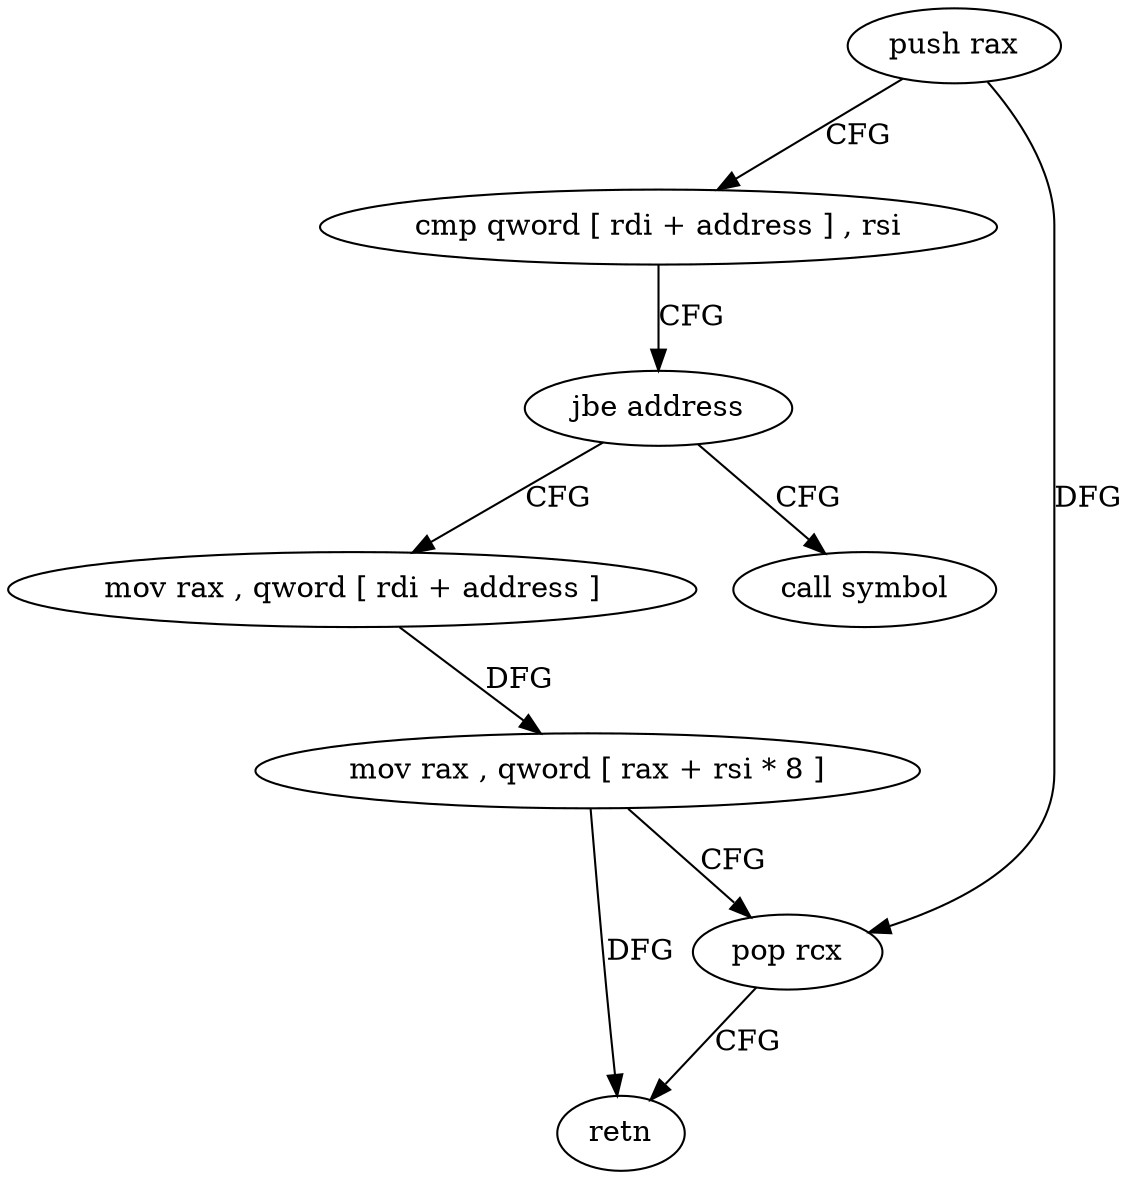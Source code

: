digraph "func" {
"148832" [label = "push rax" ]
"148833" [label = "cmp qword [ rdi + address ] , rsi" ]
"148837" [label = "jbe address" ]
"148849" [label = "call symbol" ]
"148839" [label = "mov rax , qword [ rdi + address ]" ]
"148843" [label = "mov rax , qword [ rax + rsi * 8 ]" ]
"148847" [label = "pop rcx" ]
"148848" [label = "retn" ]
"148832" -> "148833" [ label = "CFG" ]
"148832" -> "148847" [ label = "DFG" ]
"148833" -> "148837" [ label = "CFG" ]
"148837" -> "148849" [ label = "CFG" ]
"148837" -> "148839" [ label = "CFG" ]
"148839" -> "148843" [ label = "DFG" ]
"148843" -> "148847" [ label = "CFG" ]
"148843" -> "148848" [ label = "DFG" ]
"148847" -> "148848" [ label = "CFG" ]
}
